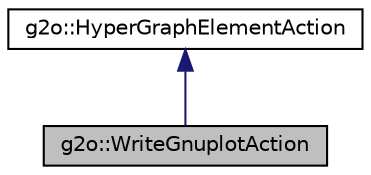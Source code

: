 digraph "g2o::WriteGnuplotAction"
{
  edge [fontname="Helvetica",fontsize="10",labelfontname="Helvetica",labelfontsize="10"];
  node [fontname="Helvetica",fontsize="10",shape=record];
  Node0 [label="g2o::WriteGnuplotAction",height=0.2,width=0.4,color="black", fillcolor="grey75", style="filled", fontcolor="black"];
  Node1 -> Node0 [dir="back",color="midnightblue",fontsize="10",style="solid"];
  Node1 [label="g2o::HyperGraphElementAction",height=0.2,width=0.4,color="black", fillcolor="white", style="filled",URL="$classg2o_1_1_hyper_graph_element_action.html",tooltip="Abstract action that operates on a graph entity. "];
}

